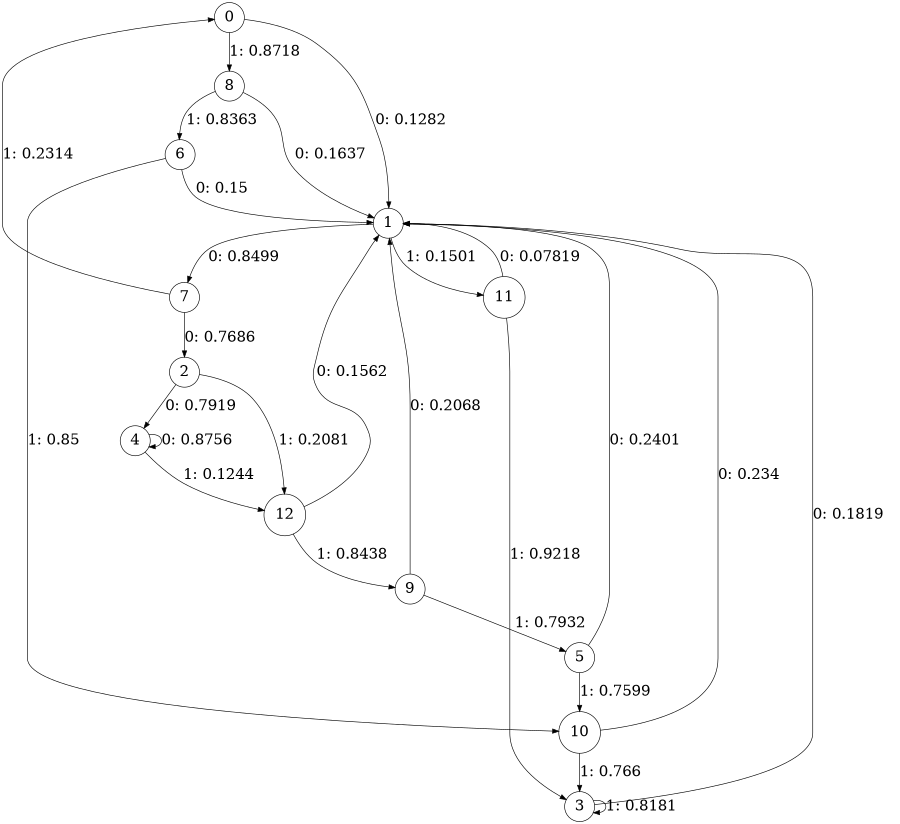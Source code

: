 digraph "ch2faceL6" {
size = "6,8.5";
ratio = "fill";
node [shape = circle];
node [fontsize = 24];
edge [fontsize = 24];
0 -> 1 [label = "0: 0.1282   "];
0 -> 8 [label = "1: 0.8718   "];
1 -> 7 [label = "0: 0.8499   "];
1 -> 11 [label = "1: 0.1501   "];
2 -> 4 [label = "0: 0.7919   "];
2 -> 12 [label = "1: 0.2081   "];
3 -> 1 [label = "0: 0.1819   "];
3 -> 3 [label = "1: 0.8181   "];
4 -> 4 [label = "0: 0.8756   "];
4 -> 12 [label = "1: 0.1244   "];
5 -> 1 [label = "0: 0.2401   "];
5 -> 10 [label = "1: 0.7599   "];
6 -> 1 [label = "0: 0.15     "];
6 -> 10 [label = "1: 0.85     "];
7 -> 2 [label = "0: 0.7686   "];
7 -> 0 [label = "1: 0.2314   "];
8 -> 1 [label = "0: 0.1637   "];
8 -> 6 [label = "1: 0.8363   "];
9 -> 1 [label = "0: 0.2068   "];
9 -> 5 [label = "1: 0.7932   "];
10 -> 1 [label = "0: 0.234    "];
10 -> 3 [label = "1: 0.766    "];
11 -> 1 [label = "0: 0.07819  "];
11 -> 3 [label = "1: 0.9218   "];
12 -> 1 [label = "0: 0.1562   "];
12 -> 9 [label = "1: 0.8438   "];
}
